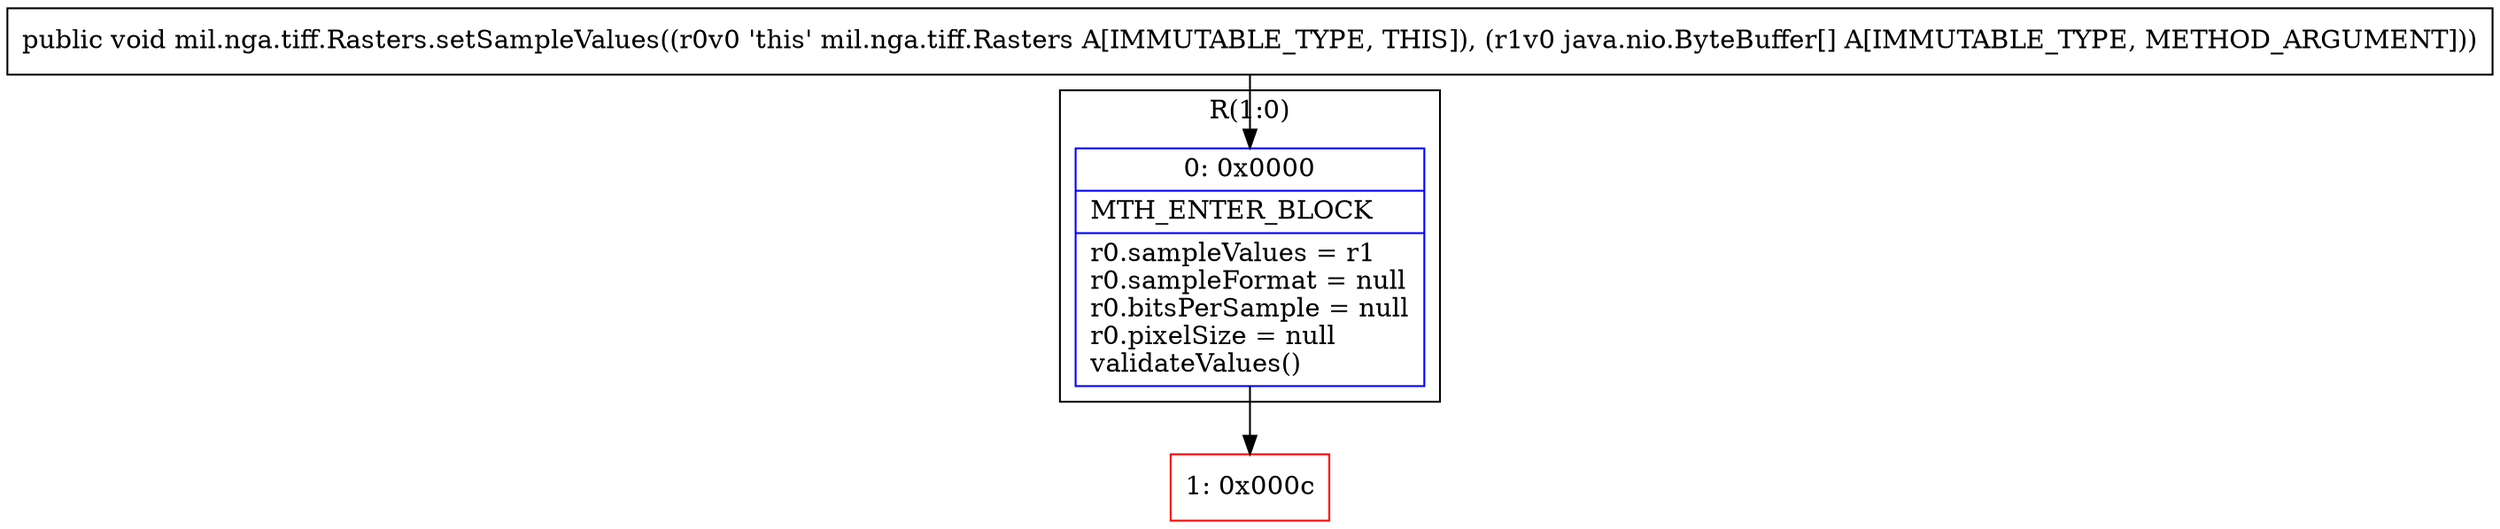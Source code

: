 digraph "CFG formil.nga.tiff.Rasters.setSampleValues([Ljava\/nio\/ByteBuffer;)V" {
subgraph cluster_Region_1962315268 {
label = "R(1:0)";
node [shape=record,color=blue];
Node_0 [shape=record,label="{0\:\ 0x0000|MTH_ENTER_BLOCK\l|r0.sampleValues = r1\lr0.sampleFormat = null\lr0.bitsPerSample = null\lr0.pixelSize = null\lvalidateValues()\l}"];
}
Node_1 [shape=record,color=red,label="{1\:\ 0x000c}"];
MethodNode[shape=record,label="{public void mil.nga.tiff.Rasters.setSampleValues((r0v0 'this' mil.nga.tiff.Rasters A[IMMUTABLE_TYPE, THIS]), (r1v0 java.nio.ByteBuffer[] A[IMMUTABLE_TYPE, METHOD_ARGUMENT])) }"];
MethodNode -> Node_0;
Node_0 -> Node_1;
}

